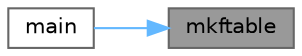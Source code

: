 digraph "mkftable"
{
 // LATEX_PDF_SIZE
  bgcolor="transparent";
  edge [fontname=Helvetica,fontsize=10,labelfontname=Helvetica,labelfontsize=10];
  node [fontname=Helvetica,fontsize=10,shape=box,height=0.2,width=0.4];
  rankdir="RL";
  Node1 [label="mkftable",height=0.2,width=0.4,color="gray40", fillcolor="grey60", style="filled", fontcolor="black",tooltip="Create an HTML table linked to PNG images."];
  Node1 -> Node2 [dir="back",color="steelblue1",style="solid"];
  Node2 [label="main",height=0.2,width=0.4,color="grey40", fillcolor="white", style="filled",URL="$unipagecount_8c.html#a0ddf1224851353fc92bfbff6f499fa97",tooltip="The main function."];
}
